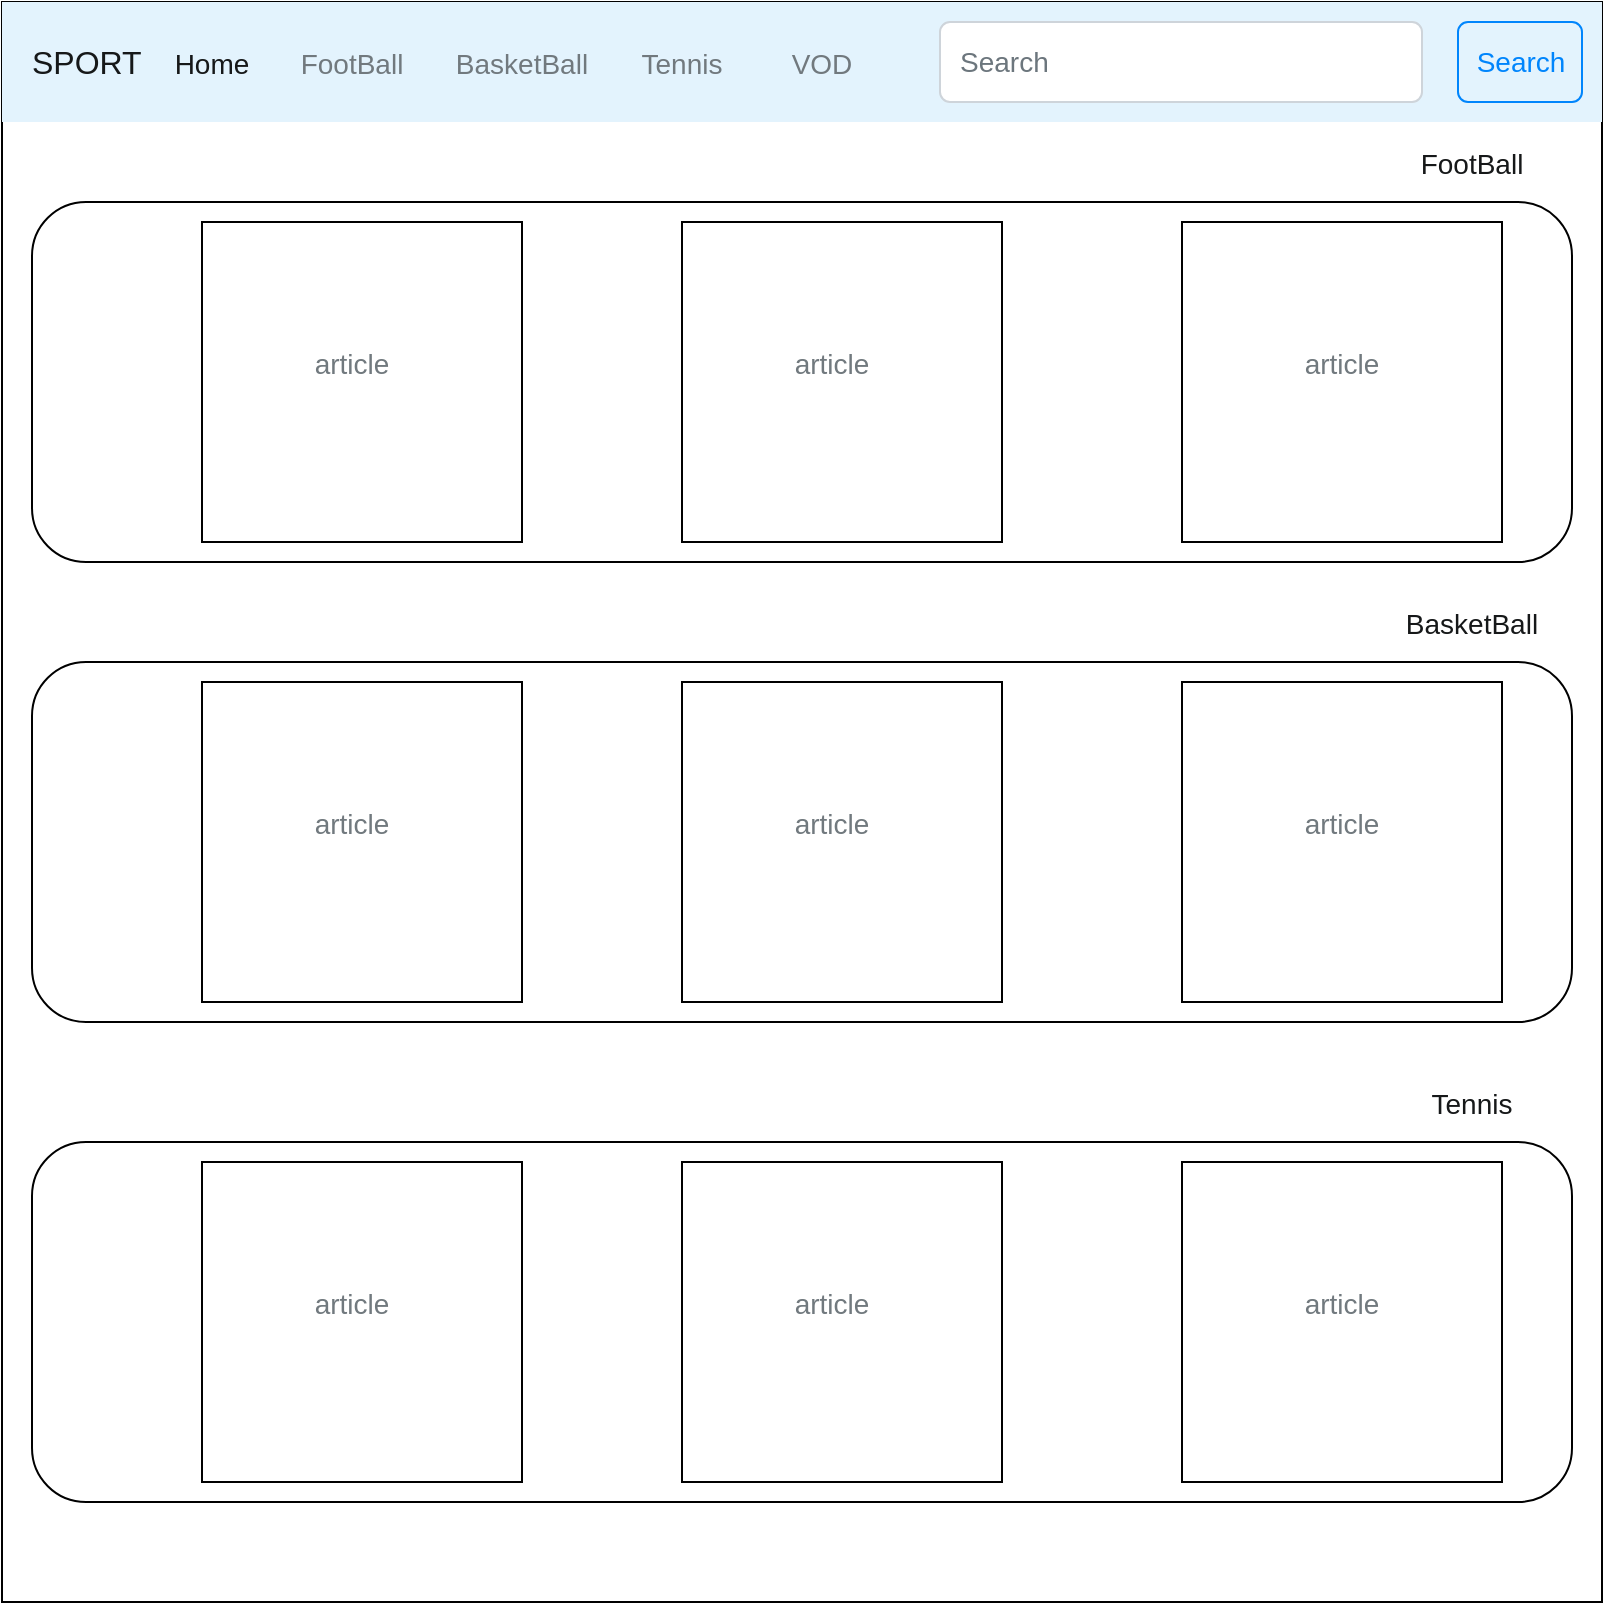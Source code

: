 <mxfile version="14.5.4" type="github"><diagram id="rd-G2d4X4ugsx6jiQJ8f" name="Page-1"><mxGraphModel dx="1422" dy="707" grid="1" gridSize="10" guides="1" tooltips="1" connect="1" arrows="1" fold="1" page="1" pageScale="1" pageWidth="850" pageHeight="1100" math="0" shadow="0"><root><mxCell id="0"/><mxCell id="1" parent="0"/><mxCell id="1uIsSTgNVvJTAgR6TVkM-23" value="" style="whiteSpace=wrap;html=1;aspect=fixed;rounded=0;sketch=0;" vertex="1" parent="1"><mxGeometry x="40" y="40" width="800" height="800" as="geometry"/></mxCell><mxCell id="1uIsSTgNVvJTAgR6TVkM-27" value="SPORT" style="html=1;shadow=0;dashed=0;fillColor=#E3F3FD;strokeColor=none;fontSize=16;fontColor=#161819;align=left;spacing=15;rounded=0;sketch=0;" vertex="1" parent="1"><mxGeometry x="40" y="40" width="800" height="60" as="geometry"/></mxCell><mxCell id="1uIsSTgNVvJTAgR6TVkM-28" value="Home" style="fillColor=none;strokeColor=none;fontSize=14;fontColor=#161819;align=center;" vertex="1" parent="1uIsSTgNVvJTAgR6TVkM-27"><mxGeometry width="70" height="40" relative="1" as="geometry"><mxPoint x="70" y="10" as="offset"/></mxGeometry></mxCell><mxCell id="1uIsSTgNVvJTAgR6TVkM-29" value="FootBall" style="fillColor=none;strokeColor=none;fontSize=14;fontColor=#71797E;align=center;" vertex="1" parent="1uIsSTgNVvJTAgR6TVkM-27"><mxGeometry width="70" height="40" relative="1" as="geometry"><mxPoint x="140" y="10" as="offset"/></mxGeometry></mxCell><mxCell id="1uIsSTgNVvJTAgR6TVkM-30" value="BasketBall" style="fillColor=none;strokeColor=none;fontSize=14;fontColor=#71797E;align=center;spacingRight=0;" vertex="1" parent="1uIsSTgNVvJTAgR6TVkM-27"><mxGeometry width="80" height="40" relative="1" as="geometry"><mxPoint x="220" y="10" as="offset"/></mxGeometry></mxCell><mxCell id="1uIsSTgNVvJTAgR6TVkM-31" value="Tennis" style="fillColor=none;strokeColor=none;fontSize=14;fontColor=#71797E;align=center;" vertex="1" parent="1uIsSTgNVvJTAgR6TVkM-27"><mxGeometry width="60" height="40" relative="1" as="geometry"><mxPoint x="310" y="10" as="offset"/></mxGeometry></mxCell><mxCell id="1uIsSTgNVvJTAgR6TVkM-32" value="Search" style="html=1;shadow=0;dashed=0;shape=mxgraph.bootstrap.rrect;rSize=5;fontSize=14;fontColor=#0085FC;strokeColor=#0085FC;fillColor=none;" vertex="1" parent="1uIsSTgNVvJTAgR6TVkM-27"><mxGeometry x="1" width="62" height="40" relative="1" as="geometry"><mxPoint x="-72" y="10" as="offset"/></mxGeometry></mxCell><mxCell id="1uIsSTgNVvJTAgR6TVkM-33" value="Search" style="html=1;shadow=0;dashed=0;shape=mxgraph.bootstrap.rrect;rSize=5;fontSize=14;fontColor=#6C767D;strokeColor=#CED4DA;fillColor=#ffffff;align=left;spacing=10;" vertex="1" parent="1uIsSTgNVvJTAgR6TVkM-27"><mxGeometry x="1" width="241" height="40" relative="1" as="geometry"><mxPoint x="-331" y="10" as="offset"/></mxGeometry></mxCell><mxCell id="1uIsSTgNVvJTAgR6TVkM-37" value="VOD" style="fillColor=none;strokeColor=none;fontSize=14;fontColor=#71797E;align=center;" vertex="1" parent="1uIsSTgNVvJTAgR6TVkM-27"><mxGeometry x="370" y="10" width="80" height="40" as="geometry"/></mxCell><mxCell id="1uIsSTgNVvJTAgR6TVkM-39" value="" style="rounded=1;whiteSpace=wrap;html=1;sketch=0;" vertex="1" parent="1"><mxGeometry x="55" y="140" width="770" height="180" as="geometry"/></mxCell><mxCell id="1uIsSTgNVvJTAgR6TVkM-42" value="FootBall" style="fillColor=none;strokeColor=none;fontSize=14;fontColor=#161819;align=center;" vertex="1" parent="1"><mxGeometry x="740" y="100" width="70" height="40" as="geometry"/></mxCell><mxCell id="1uIsSTgNVvJTAgR6TVkM-43" value="BasketBall" style="fillColor=none;strokeColor=none;fontSize=14;fontColor=#161819;align=center;" vertex="1" parent="1"><mxGeometry x="740" y="330" width="70" height="40" as="geometry"/></mxCell><mxCell id="1uIsSTgNVvJTAgR6TVkM-44" value="Tennis" style="fillColor=none;strokeColor=none;fontSize=14;fontColor=#161819;align=center;" vertex="1" parent="1"><mxGeometry x="740" y="570" width="70" height="40" as="geometry"/></mxCell><mxCell id="1uIsSTgNVvJTAgR6TVkM-45" value="" style="rounded=0;whiteSpace=wrap;html=1;sketch=0;" vertex="1" parent="1"><mxGeometry x="630" y="150" width="160" height="160" as="geometry"/></mxCell><mxCell id="1uIsSTgNVvJTAgR6TVkM-46" value="article" style="fillColor=none;strokeColor=none;fontSize=14;fontColor=#71797E;align=center;" vertex="1" parent="1"><mxGeometry x="675" y="200" width="70" height="40" as="geometry"/></mxCell><mxCell id="1uIsSTgNVvJTAgR6TVkM-47" value="" style="rounded=0;whiteSpace=wrap;html=1;sketch=0;" vertex="1" parent="1"><mxGeometry x="380" y="150" width="160" height="160" as="geometry"/></mxCell><mxCell id="1uIsSTgNVvJTAgR6TVkM-48" value="article" style="fillColor=none;strokeColor=none;fontSize=14;fontColor=#71797E;align=center;" vertex="1" parent="1"><mxGeometry x="420" y="200" width="70" height="40" as="geometry"/></mxCell><mxCell id="1uIsSTgNVvJTAgR6TVkM-49" value="" style="rounded=0;whiteSpace=wrap;html=1;sketch=0;" vertex="1" parent="1"><mxGeometry x="140" y="150" width="160" height="160" as="geometry"/></mxCell><mxCell id="1uIsSTgNVvJTAgR6TVkM-50" value="article" style="fillColor=none;strokeColor=none;fontSize=14;fontColor=#71797E;align=center;" vertex="1" parent="1"><mxGeometry x="180" y="200" width="70" height="40" as="geometry"/></mxCell><mxCell id="1uIsSTgNVvJTAgR6TVkM-51" value="" style="rounded=1;whiteSpace=wrap;html=1;sketch=0;" vertex="1" parent="1"><mxGeometry x="55" y="370" width="770" height="180" as="geometry"/></mxCell><mxCell id="1uIsSTgNVvJTAgR6TVkM-52" value="" style="rounded=0;whiteSpace=wrap;html=1;sketch=0;" vertex="1" parent="1"><mxGeometry x="630" y="380" width="160" height="160" as="geometry"/></mxCell><mxCell id="1uIsSTgNVvJTAgR6TVkM-53" value="article" style="fillColor=none;strokeColor=none;fontSize=14;fontColor=#71797E;align=center;" vertex="1" parent="1"><mxGeometry x="675" y="430" width="70" height="40" as="geometry"/></mxCell><mxCell id="1uIsSTgNVvJTAgR6TVkM-54" value="" style="rounded=0;whiteSpace=wrap;html=1;sketch=0;" vertex="1" parent="1"><mxGeometry x="380" y="380" width="160" height="160" as="geometry"/></mxCell><mxCell id="1uIsSTgNVvJTAgR6TVkM-55" value="article" style="fillColor=none;strokeColor=none;fontSize=14;fontColor=#71797E;align=center;" vertex="1" parent="1"><mxGeometry x="420" y="430" width="70" height="40" as="geometry"/></mxCell><mxCell id="1uIsSTgNVvJTAgR6TVkM-56" value="" style="rounded=0;whiteSpace=wrap;html=1;sketch=0;" vertex="1" parent="1"><mxGeometry x="140" y="380" width="160" height="160" as="geometry"/></mxCell><mxCell id="1uIsSTgNVvJTAgR6TVkM-57" value="article" style="fillColor=none;strokeColor=none;fontSize=14;fontColor=#71797E;align=center;" vertex="1" parent="1"><mxGeometry x="180" y="430" width="70" height="40" as="geometry"/></mxCell><mxCell id="1uIsSTgNVvJTAgR6TVkM-58" value="" style="rounded=1;whiteSpace=wrap;html=1;sketch=0;" vertex="1" parent="1"><mxGeometry x="55" y="610" width="770" height="180" as="geometry"/></mxCell><mxCell id="1uIsSTgNVvJTAgR6TVkM-59" value="" style="rounded=0;whiteSpace=wrap;html=1;sketch=0;" vertex="1" parent="1"><mxGeometry x="630" y="620" width="160" height="160" as="geometry"/></mxCell><mxCell id="1uIsSTgNVvJTAgR6TVkM-60" value="article" style="fillColor=none;strokeColor=none;fontSize=14;fontColor=#71797E;align=center;" vertex="1" parent="1"><mxGeometry x="675" y="670" width="70" height="40" as="geometry"/></mxCell><mxCell id="1uIsSTgNVvJTAgR6TVkM-61" value="" style="rounded=0;whiteSpace=wrap;html=1;sketch=0;" vertex="1" parent="1"><mxGeometry x="380" y="620" width="160" height="160" as="geometry"/></mxCell><mxCell id="1uIsSTgNVvJTAgR6TVkM-62" value="article" style="fillColor=none;strokeColor=none;fontSize=14;fontColor=#71797E;align=center;" vertex="1" parent="1"><mxGeometry x="420" y="670" width="70" height="40" as="geometry"/></mxCell><mxCell id="1uIsSTgNVvJTAgR6TVkM-63" value="" style="rounded=0;whiteSpace=wrap;html=1;sketch=0;" vertex="1" parent="1"><mxGeometry x="140" y="620" width="160" height="160" as="geometry"/></mxCell><mxCell id="1uIsSTgNVvJTAgR6TVkM-64" value="article" style="fillColor=none;strokeColor=none;fontSize=14;fontColor=#71797E;align=center;" vertex="1" parent="1"><mxGeometry x="180" y="670" width="70" height="40" as="geometry"/></mxCell></root></mxGraphModel></diagram></mxfile>